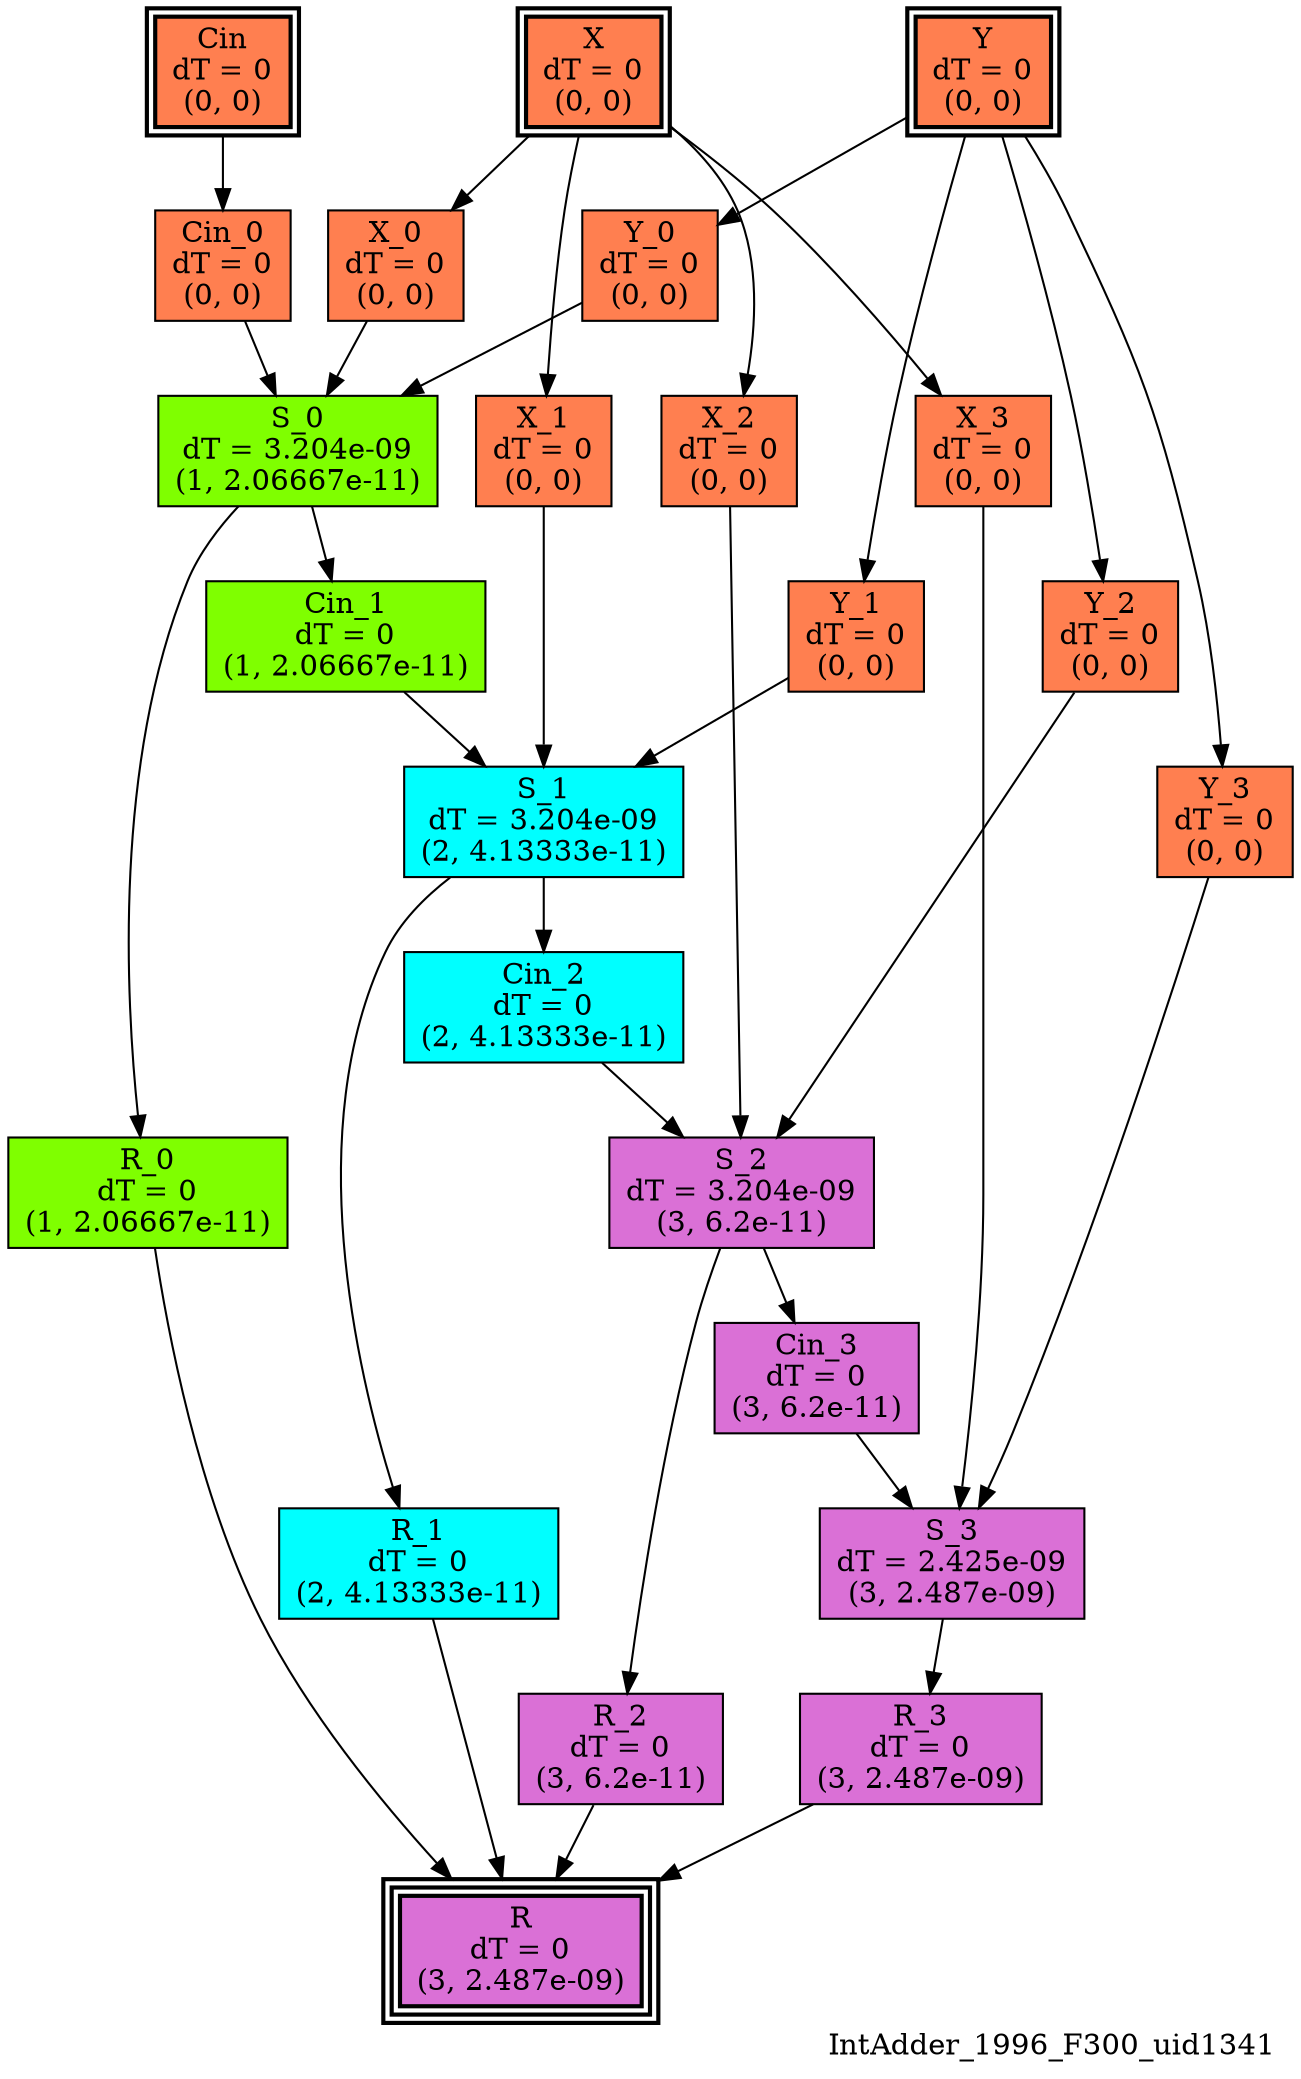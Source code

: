 digraph IntAdder_1996_F300_uid1341
{
	//graph drawing options
	label=IntAdder_1996_F300_uid1341;
	labelloc=bottom;
	labeljust=right;
	ratio=auto;
	nodesep=0.25;
	ranksep=0.5;

	//input/output signals of operator IntAdder_1996_F300_uid1341
	X__IntAdder_1996_F300_uid1341 [ label="X\ndT = 0\n(0, 0)", shape=box, color=black, style="bold, filled", fillcolor=coral, peripheries=2 ];
	Y__IntAdder_1996_F300_uid1341 [ label="Y\ndT = 0\n(0, 0)", shape=box, color=black, style="bold, filled", fillcolor=coral, peripheries=2 ];
	Cin__IntAdder_1996_F300_uid1341 [ label="Cin\ndT = 0\n(0, 0)", shape=box, color=black, style="bold, filled", fillcolor=coral, peripheries=2 ];
	R__IntAdder_1996_F300_uid1341 [ label="R\ndT = 0\n(3, 2.487e-09)", shape=box, color=black, style="bold, filled", fillcolor=orchid, peripheries=3 ];
	{rank=same X__IntAdder_1996_F300_uid1341, Y__IntAdder_1996_F300_uid1341, Cin__IntAdder_1996_F300_uid1341};
	{rank=same R__IntAdder_1996_F300_uid1341};
	//internal signals of operator IntAdder_1996_F300_uid1341
	Cin_0__IntAdder_1996_F300_uid1341 [ label="Cin_0\ndT = 0\n(0, 0)", shape=box, color=black, style=filled, fillcolor=coral, peripheries=1 ];
	X_0__IntAdder_1996_F300_uid1341 [ label="X_0\ndT = 0\n(0, 0)", shape=box, color=black, style=filled, fillcolor=coral, peripheries=1 ];
	Y_0__IntAdder_1996_F300_uid1341 [ label="Y_0\ndT = 0\n(0, 0)", shape=box, color=black, style=filled, fillcolor=coral, peripheries=1 ];
	S_0__IntAdder_1996_F300_uid1341 [ label="S_0\ndT = 3.204e-09\n(1, 2.06667e-11)", shape=box, color=black, style=filled, fillcolor=chartreuse, peripheries=1 ];
	R_0__IntAdder_1996_F300_uid1341 [ label="R_0\ndT = 0\n(1, 2.06667e-11)", shape=box, color=black, style=filled, fillcolor=chartreuse, peripheries=1 ];
	Cin_1__IntAdder_1996_F300_uid1341 [ label="Cin_1\ndT = 0\n(1, 2.06667e-11)", shape=box, color=black, style=filled, fillcolor=chartreuse, peripheries=1 ];
	X_1__IntAdder_1996_F300_uid1341 [ label="X_1\ndT = 0\n(0, 0)", shape=box, color=black, style=filled, fillcolor=coral, peripheries=1 ];
	Y_1__IntAdder_1996_F300_uid1341 [ label="Y_1\ndT = 0\n(0, 0)", shape=box, color=black, style=filled, fillcolor=coral, peripheries=1 ];
	S_1__IntAdder_1996_F300_uid1341 [ label="S_1\ndT = 3.204e-09\n(2, 4.13333e-11)", shape=box, color=black, style=filled, fillcolor=cyan, peripheries=1 ];
	R_1__IntAdder_1996_F300_uid1341 [ label="R_1\ndT = 0\n(2, 4.13333e-11)", shape=box, color=black, style=filled, fillcolor=cyan, peripheries=1 ];
	Cin_2__IntAdder_1996_F300_uid1341 [ label="Cin_2\ndT = 0\n(2, 4.13333e-11)", shape=box, color=black, style=filled, fillcolor=cyan, peripheries=1 ];
	X_2__IntAdder_1996_F300_uid1341 [ label="X_2\ndT = 0\n(0, 0)", shape=box, color=black, style=filled, fillcolor=coral, peripheries=1 ];
	Y_2__IntAdder_1996_F300_uid1341 [ label="Y_2\ndT = 0\n(0, 0)", shape=box, color=black, style=filled, fillcolor=coral, peripheries=1 ];
	S_2__IntAdder_1996_F300_uid1341 [ label="S_2\ndT = 3.204e-09\n(3, 6.2e-11)", shape=box, color=black, style=filled, fillcolor=orchid, peripheries=1 ];
	R_2__IntAdder_1996_F300_uid1341 [ label="R_2\ndT = 0\n(3, 6.2e-11)", shape=box, color=black, style=filled, fillcolor=orchid, peripheries=1 ];
	Cin_3__IntAdder_1996_F300_uid1341 [ label="Cin_3\ndT = 0\n(3, 6.2e-11)", shape=box, color=black, style=filled, fillcolor=orchid, peripheries=1 ];
	X_3__IntAdder_1996_F300_uid1341 [ label="X_3\ndT = 0\n(0, 0)", shape=box, color=black, style=filled, fillcolor=coral, peripheries=1 ];
	Y_3__IntAdder_1996_F300_uid1341 [ label="Y_3\ndT = 0\n(0, 0)", shape=box, color=black, style=filled, fillcolor=coral, peripheries=1 ];
	S_3__IntAdder_1996_F300_uid1341 [ label="S_3\ndT = 2.425e-09\n(3, 2.487e-09)", shape=box, color=black, style=filled, fillcolor=orchid, peripheries=1 ];
	R_3__IntAdder_1996_F300_uid1341 [ label="R_3\ndT = 0\n(3, 2.487e-09)", shape=box, color=black, style=filled, fillcolor=orchid, peripheries=1 ];

	//subcomponents of operator IntAdder_1996_F300_uid1341

	//input and internal signal connections of operator IntAdder_1996_F300_uid1341
	X__IntAdder_1996_F300_uid1341 -> X_0__IntAdder_1996_F300_uid1341 [ arrowhead=normal, arrowsize=1.0, arrowtail=normal, color=black, dir=forward  ];
	X__IntAdder_1996_F300_uid1341 -> X_1__IntAdder_1996_F300_uid1341 [ arrowhead=normal, arrowsize=1.0, arrowtail=normal, color=black, dir=forward  ];
	X__IntAdder_1996_F300_uid1341 -> X_2__IntAdder_1996_F300_uid1341 [ arrowhead=normal, arrowsize=1.0, arrowtail=normal, color=black, dir=forward  ];
	X__IntAdder_1996_F300_uid1341 -> X_3__IntAdder_1996_F300_uid1341 [ arrowhead=normal, arrowsize=1.0, arrowtail=normal, color=black, dir=forward  ];
	Y__IntAdder_1996_F300_uid1341 -> Y_0__IntAdder_1996_F300_uid1341 [ arrowhead=normal, arrowsize=1.0, arrowtail=normal, color=black, dir=forward  ];
	Y__IntAdder_1996_F300_uid1341 -> Y_1__IntAdder_1996_F300_uid1341 [ arrowhead=normal, arrowsize=1.0, arrowtail=normal, color=black, dir=forward  ];
	Y__IntAdder_1996_F300_uid1341 -> Y_2__IntAdder_1996_F300_uid1341 [ arrowhead=normal, arrowsize=1.0, arrowtail=normal, color=black, dir=forward  ];
	Y__IntAdder_1996_F300_uid1341 -> Y_3__IntAdder_1996_F300_uid1341 [ arrowhead=normal, arrowsize=1.0, arrowtail=normal, color=black, dir=forward  ];
	Cin__IntAdder_1996_F300_uid1341 -> Cin_0__IntAdder_1996_F300_uid1341 [ arrowhead=normal, arrowsize=1.0, arrowtail=normal, color=black, dir=forward  ];
	Cin_0__IntAdder_1996_F300_uid1341 -> S_0__IntAdder_1996_F300_uid1341 [ arrowhead=normal, arrowsize=1.0, arrowtail=normal, color=black, dir=forward  ];
	X_0__IntAdder_1996_F300_uid1341 -> S_0__IntAdder_1996_F300_uid1341 [ arrowhead=normal, arrowsize=1.0, arrowtail=normal, color=black, dir=forward  ];
	Y_0__IntAdder_1996_F300_uid1341 -> S_0__IntAdder_1996_F300_uid1341 [ arrowhead=normal, arrowsize=1.0, arrowtail=normal, color=black, dir=forward  ];
	S_0__IntAdder_1996_F300_uid1341 -> R_0__IntAdder_1996_F300_uid1341 [ arrowhead=normal, arrowsize=1.0, arrowtail=normal, color=black, dir=forward  ];
	S_0__IntAdder_1996_F300_uid1341 -> Cin_1__IntAdder_1996_F300_uid1341 [ arrowhead=normal, arrowsize=1.0, arrowtail=normal, color=black, dir=forward  ];
	R_0__IntAdder_1996_F300_uid1341 -> R__IntAdder_1996_F300_uid1341 [ arrowhead=normal, arrowsize=1.0, arrowtail=normal, color=black, dir=forward  ];
	Cin_1__IntAdder_1996_F300_uid1341 -> S_1__IntAdder_1996_F300_uid1341 [ arrowhead=normal, arrowsize=1.0, arrowtail=normal, color=black, dir=forward  ];
	X_1__IntAdder_1996_F300_uid1341 -> S_1__IntAdder_1996_F300_uid1341 [ arrowhead=normal, arrowsize=1.0, arrowtail=normal, color=black, dir=forward  ];
	Y_1__IntAdder_1996_F300_uid1341 -> S_1__IntAdder_1996_F300_uid1341 [ arrowhead=normal, arrowsize=1.0, arrowtail=normal, color=black, dir=forward  ];
	S_1__IntAdder_1996_F300_uid1341 -> R_1__IntAdder_1996_F300_uid1341 [ arrowhead=normal, arrowsize=1.0, arrowtail=normal, color=black, dir=forward  ];
	S_1__IntAdder_1996_F300_uid1341 -> Cin_2__IntAdder_1996_F300_uid1341 [ arrowhead=normal, arrowsize=1.0, arrowtail=normal, color=black, dir=forward  ];
	R_1__IntAdder_1996_F300_uid1341 -> R__IntAdder_1996_F300_uid1341 [ arrowhead=normal, arrowsize=1.0, arrowtail=normal, color=black, dir=forward  ];
	Cin_2__IntAdder_1996_F300_uid1341 -> S_2__IntAdder_1996_F300_uid1341 [ arrowhead=normal, arrowsize=1.0, arrowtail=normal, color=black, dir=forward  ];
	X_2__IntAdder_1996_F300_uid1341 -> S_2__IntAdder_1996_F300_uid1341 [ arrowhead=normal, arrowsize=1.0, arrowtail=normal, color=black, dir=forward  ];
	Y_2__IntAdder_1996_F300_uid1341 -> S_2__IntAdder_1996_F300_uid1341 [ arrowhead=normal, arrowsize=1.0, arrowtail=normal, color=black, dir=forward  ];
	S_2__IntAdder_1996_F300_uid1341 -> R_2__IntAdder_1996_F300_uid1341 [ arrowhead=normal, arrowsize=1.0, arrowtail=normal, color=black, dir=forward  ];
	S_2__IntAdder_1996_F300_uid1341 -> Cin_3__IntAdder_1996_F300_uid1341 [ arrowhead=normal, arrowsize=1.0, arrowtail=normal, color=black, dir=forward  ];
	R_2__IntAdder_1996_F300_uid1341 -> R__IntAdder_1996_F300_uid1341 [ arrowhead=normal, arrowsize=1.0, arrowtail=normal, color=black, dir=forward  ];
	Cin_3__IntAdder_1996_F300_uid1341 -> S_3__IntAdder_1996_F300_uid1341 [ arrowhead=normal, arrowsize=1.0, arrowtail=normal, color=black, dir=forward  ];
	X_3__IntAdder_1996_F300_uid1341 -> S_3__IntAdder_1996_F300_uid1341 [ arrowhead=normal, arrowsize=1.0, arrowtail=normal, color=black, dir=forward  ];
	Y_3__IntAdder_1996_F300_uid1341 -> S_3__IntAdder_1996_F300_uid1341 [ arrowhead=normal, arrowsize=1.0, arrowtail=normal, color=black, dir=forward  ];
	S_3__IntAdder_1996_F300_uid1341 -> R_3__IntAdder_1996_F300_uid1341 [ arrowhead=normal, arrowsize=1.0, arrowtail=normal, color=black, dir=forward  ];
	R_3__IntAdder_1996_F300_uid1341 -> R__IntAdder_1996_F300_uid1341 [ arrowhead=normal, arrowsize=1.0, arrowtail=normal, color=black, dir=forward  ];
}

